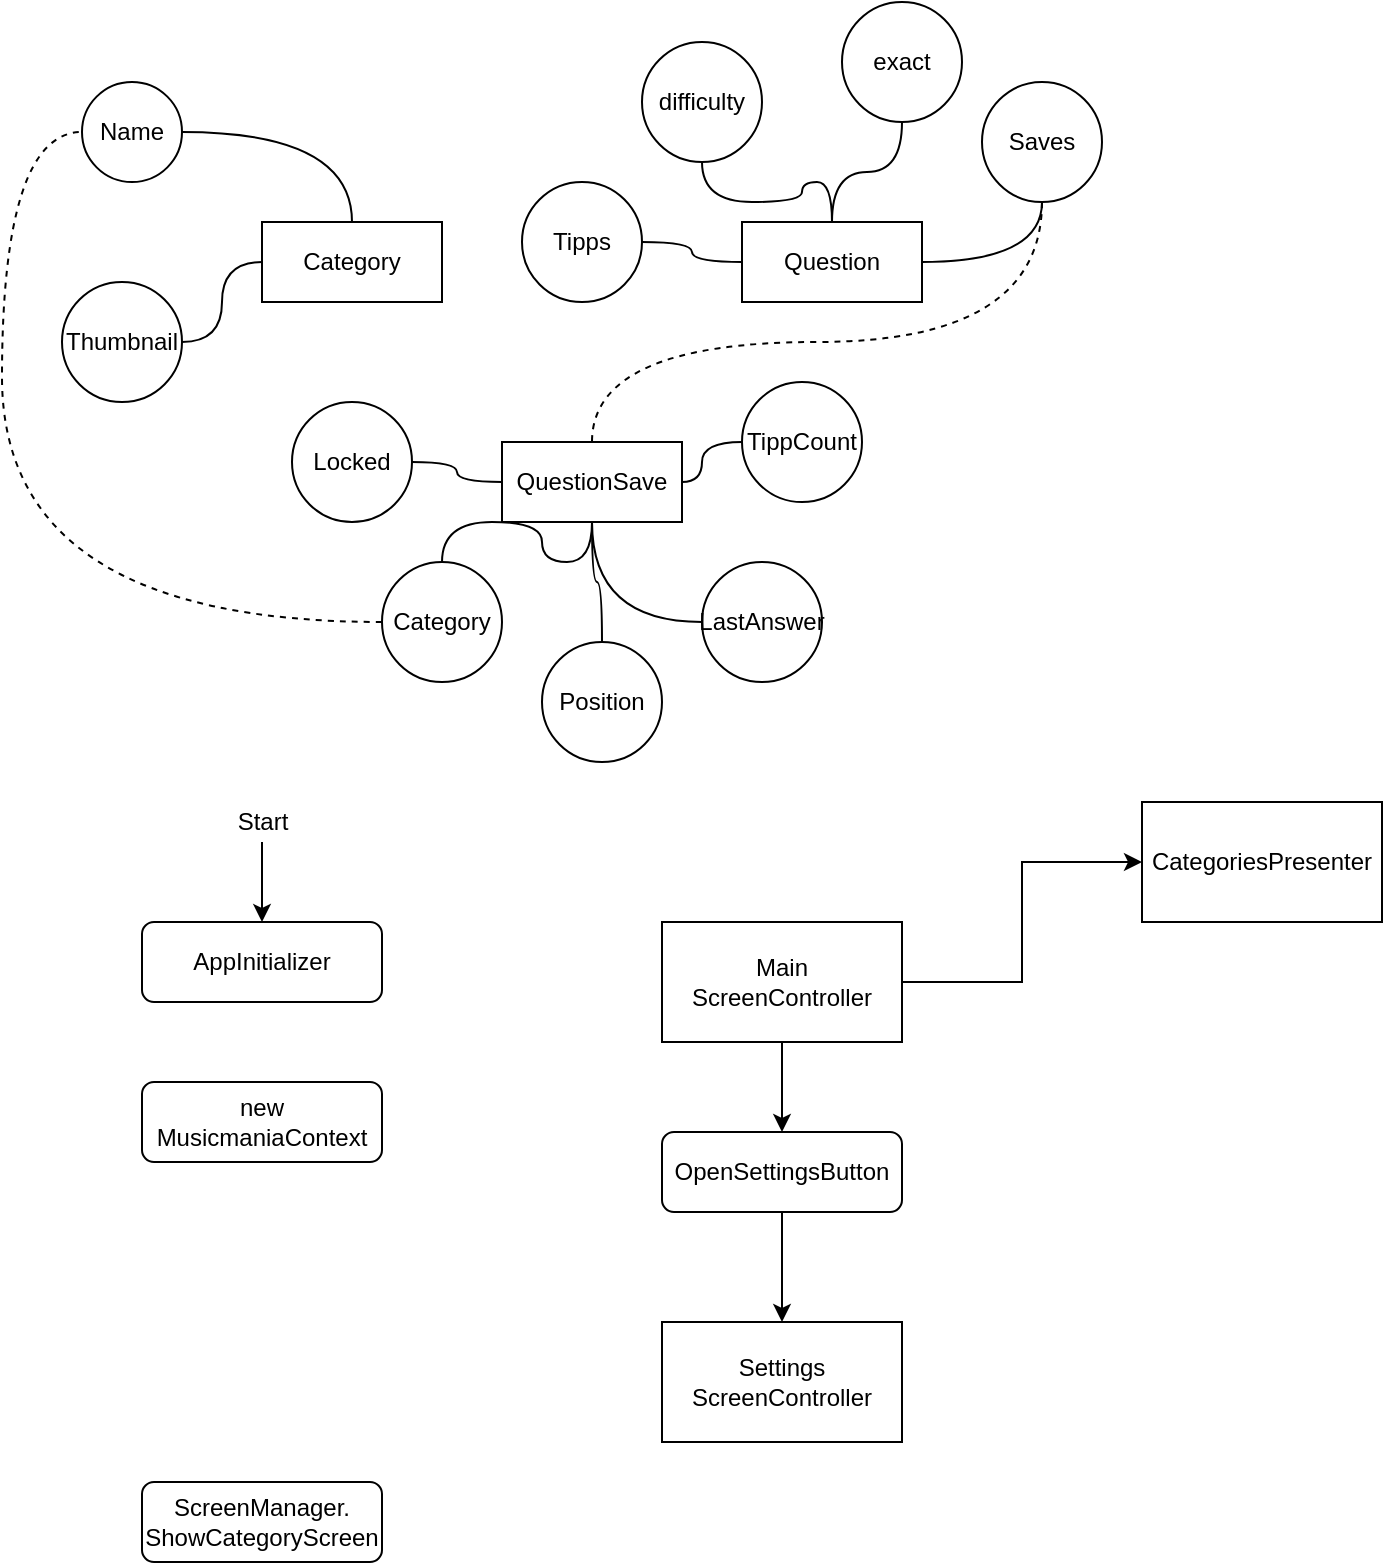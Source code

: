 <mxfile version="13.9.9" type="device"><diagram id="RerEjzyVYU0QDFocYveG" name="Seite-1"><mxGraphModel dx="1422" dy="814" grid="1" gridSize="10" guides="1" tooltips="1" connect="1" arrows="1" fold="1" page="1" pageScale="1" pageWidth="827" pageHeight="1169" math="0" shadow="0"><root><mxCell id="0"/><mxCell id="1" parent="0"/><mxCell id="YzXYRYHmLYUV7LsGrm4y-1" value="Category" style="rounded=0;whiteSpace=wrap;html=1;" parent="1" vertex="1"><mxGeometry x="160" y="130" width="90" height="40" as="geometry"/></mxCell><mxCell id="YzXYRYHmLYUV7LsGrm4y-3" style="edgeStyle=orthogonalEdgeStyle;orthogonalLoop=1;jettySize=auto;html=1;curved=1;endArrow=none;endFill=0;" parent="1" source="YzXYRYHmLYUV7LsGrm4y-2" target="YzXYRYHmLYUV7LsGrm4y-1" edge="1"><mxGeometry relative="1" as="geometry"/></mxCell><mxCell id="YzXYRYHmLYUV7LsGrm4y-2" value="Name" style="ellipse;whiteSpace=wrap;html=1;aspect=fixed;" parent="1" vertex="1"><mxGeometry x="70" y="60" width="50" height="50" as="geometry"/></mxCell><mxCell id="YzXYRYHmLYUV7LsGrm4y-5" style="edgeStyle=orthogonalEdgeStyle;curved=1;orthogonalLoop=1;jettySize=auto;html=1;endArrow=none;endFill=0;" parent="1" source="YzXYRYHmLYUV7LsGrm4y-4" target="YzXYRYHmLYUV7LsGrm4y-1" edge="1"><mxGeometry relative="1" as="geometry"/></mxCell><mxCell id="YzXYRYHmLYUV7LsGrm4y-4" value="Thumbnail" style="ellipse;whiteSpace=wrap;html=1;aspect=fixed;" parent="1" vertex="1"><mxGeometry x="60" y="160" width="60" height="60" as="geometry"/></mxCell><mxCell id="YzXYRYHmLYUV7LsGrm4y-20" style="edgeStyle=orthogonalEdgeStyle;curved=1;orthogonalLoop=1;jettySize=auto;html=1;endArrow=none;endFill=0;" parent="1" source="YzXYRYHmLYUV7LsGrm4y-6" target="YzXYRYHmLYUV7LsGrm4y-19" edge="1"><mxGeometry relative="1" as="geometry"/></mxCell><mxCell id="YzXYRYHmLYUV7LsGrm4y-6" value="Question" style="rounded=0;whiteSpace=wrap;html=1;" parent="1" vertex="1"><mxGeometry x="400" y="130" width="90" height="40" as="geometry"/></mxCell><mxCell id="YzXYRYHmLYUV7LsGrm4y-11" style="edgeStyle=orthogonalEdgeStyle;curved=1;orthogonalLoop=1;jettySize=auto;html=1;endArrow=none;endFill=0;" parent="1" source="YzXYRYHmLYUV7LsGrm4y-8" target="YzXYRYHmLYUV7LsGrm4y-6" edge="1"><mxGeometry relative="1" as="geometry"/></mxCell><mxCell id="YzXYRYHmLYUV7LsGrm4y-8" value="difficulty" style="ellipse;whiteSpace=wrap;html=1;aspect=fixed;" parent="1" vertex="1"><mxGeometry x="350" y="40" width="60" height="60" as="geometry"/></mxCell><mxCell id="YzXYRYHmLYUV7LsGrm4y-10" style="edgeStyle=orthogonalEdgeStyle;curved=1;orthogonalLoop=1;jettySize=auto;html=1;endArrow=none;endFill=0;" parent="1" source="YzXYRYHmLYUV7LsGrm4y-9" target="YzXYRYHmLYUV7LsGrm4y-6" edge="1"><mxGeometry relative="1" as="geometry"/></mxCell><mxCell id="YzXYRYHmLYUV7LsGrm4y-9" value="exact" style="ellipse;whiteSpace=wrap;html=1;aspect=fixed;" parent="1" vertex="1"><mxGeometry x="450" y="20" width="60" height="60" as="geometry"/></mxCell><mxCell id="YzXYRYHmLYUV7LsGrm4y-12" value="QuestionSave" style="rounded=0;whiteSpace=wrap;html=1;" parent="1" vertex="1"><mxGeometry x="280" y="240" width="90" height="40" as="geometry"/></mxCell><mxCell id="YzXYRYHmLYUV7LsGrm4y-32" style="edgeStyle=orthogonalEdgeStyle;curved=1;orthogonalLoop=1;jettySize=auto;html=1;endArrow=none;endFill=0;dashed=1;" parent="1" source="YzXYRYHmLYUV7LsGrm4y-19" target="YzXYRYHmLYUV7LsGrm4y-12" edge="1"><mxGeometry relative="1" as="geometry"><Array as="points"><mxPoint x="550" y="190"/><mxPoint x="325" y="190"/></Array></mxGeometry></mxCell><mxCell id="YzXYRYHmLYUV7LsGrm4y-19" value="Saves" style="ellipse;whiteSpace=wrap;html=1;aspect=fixed;" parent="1" vertex="1"><mxGeometry x="520" y="60" width="60" height="60" as="geometry"/></mxCell><mxCell id="YzXYRYHmLYUV7LsGrm4y-27" style="edgeStyle=orthogonalEdgeStyle;curved=1;orthogonalLoop=1;jettySize=auto;html=1;endArrow=none;endFill=0;" parent="1" source="YzXYRYHmLYUV7LsGrm4y-21" target="YzXYRYHmLYUV7LsGrm4y-12" edge="1"><mxGeometry relative="1" as="geometry"/></mxCell><mxCell id="YzXYRYHmLYUV7LsGrm4y-33" style="edgeStyle=orthogonalEdgeStyle;curved=1;orthogonalLoop=1;jettySize=auto;html=1;dashed=1;endArrow=none;endFill=0;" parent="1" source="YzXYRYHmLYUV7LsGrm4y-21" target="YzXYRYHmLYUV7LsGrm4y-2" edge="1"><mxGeometry relative="1" as="geometry"><Array as="points"><mxPoint x="30" y="330"/><mxPoint x="30" y="85"/></Array></mxGeometry></mxCell><mxCell id="YzXYRYHmLYUV7LsGrm4y-21" value="Category" style="ellipse;whiteSpace=wrap;html=1;aspect=fixed;" parent="1" vertex="1"><mxGeometry x="220" y="300" width="60" height="60" as="geometry"/></mxCell><mxCell id="YzXYRYHmLYUV7LsGrm4y-28" style="edgeStyle=orthogonalEdgeStyle;curved=1;orthogonalLoop=1;jettySize=auto;html=1;endArrow=none;endFill=0;" parent="1" source="YzXYRYHmLYUV7LsGrm4y-22" target="YzXYRYHmLYUV7LsGrm4y-12" edge="1"><mxGeometry relative="1" as="geometry"/></mxCell><mxCell id="YzXYRYHmLYUV7LsGrm4y-22" value="Position" style="ellipse;whiteSpace=wrap;html=1;aspect=fixed;" parent="1" vertex="1"><mxGeometry x="300" y="340" width="60" height="60" as="geometry"/></mxCell><mxCell id="YzXYRYHmLYUV7LsGrm4y-29" style="edgeStyle=orthogonalEdgeStyle;curved=1;orthogonalLoop=1;jettySize=auto;html=1;endArrow=none;endFill=0;" parent="1" source="YzXYRYHmLYUV7LsGrm4y-23" target="YzXYRYHmLYUV7LsGrm4y-12" edge="1"><mxGeometry relative="1" as="geometry"/></mxCell><mxCell id="YzXYRYHmLYUV7LsGrm4y-23" value="LastAnswer" style="ellipse;whiteSpace=wrap;html=1;aspect=fixed;" parent="1" vertex="1"><mxGeometry x="380" y="300" width="60" height="60" as="geometry"/></mxCell><mxCell id="YzXYRYHmLYUV7LsGrm4y-30" style="edgeStyle=orthogonalEdgeStyle;curved=1;orthogonalLoop=1;jettySize=auto;html=1;endArrow=none;endFill=0;" parent="1" source="YzXYRYHmLYUV7LsGrm4y-24" target="YzXYRYHmLYUV7LsGrm4y-12" edge="1"><mxGeometry relative="1" as="geometry"/></mxCell><mxCell id="YzXYRYHmLYUV7LsGrm4y-24" value="TippCount" style="ellipse;whiteSpace=wrap;html=1;aspect=fixed;" parent="1" vertex="1"><mxGeometry x="400" y="210" width="60" height="60" as="geometry"/></mxCell><mxCell id="YzXYRYHmLYUV7LsGrm4y-26" style="edgeStyle=orthogonalEdgeStyle;curved=1;orthogonalLoop=1;jettySize=auto;html=1;endArrow=none;endFill=0;" parent="1" source="YzXYRYHmLYUV7LsGrm4y-25" target="YzXYRYHmLYUV7LsGrm4y-12" edge="1"><mxGeometry relative="1" as="geometry"/></mxCell><mxCell id="YzXYRYHmLYUV7LsGrm4y-25" value="Locked" style="ellipse;whiteSpace=wrap;html=1;aspect=fixed;" parent="1" vertex="1"><mxGeometry x="175" y="220" width="60" height="60" as="geometry"/></mxCell><mxCell id="YzXYRYHmLYUV7LsGrm4y-35" style="edgeStyle=orthogonalEdgeStyle;curved=1;orthogonalLoop=1;jettySize=auto;html=1;endArrow=none;endFill=0;" parent="1" source="YzXYRYHmLYUV7LsGrm4y-34" target="YzXYRYHmLYUV7LsGrm4y-6" edge="1"><mxGeometry relative="1" as="geometry"/></mxCell><mxCell id="YzXYRYHmLYUV7LsGrm4y-34" value="Tipps" style="ellipse;whiteSpace=wrap;html=1;aspect=fixed;" parent="1" vertex="1"><mxGeometry x="290" y="110" width="60" height="60" as="geometry"/></mxCell><mxCell id="lfmyBtA_tydaIgEQ5m8e-2" style="edgeStyle=orthogonalEdgeStyle;rounded=0;orthogonalLoop=1;jettySize=auto;html=1;" parent="1" source="8hLHRsWg4LsYpjopKW1h-1" target="lfmyBtA_tydaIgEQ5m8e-1" edge="1"><mxGeometry relative="1" as="geometry"/></mxCell><mxCell id="8hLHRsWg4LsYpjopKW1h-1" value="Start" style="text;html=1;align=center;verticalAlign=middle;resizable=0;points=[];autosize=1;" parent="1" vertex="1"><mxGeometry x="140" y="420" width="40" height="20" as="geometry"/></mxCell><mxCell id="lfmyBtA_tydaIgEQ5m8e-1" value="AppInitializer" style="rounded=1;whiteSpace=wrap;html=1;" parent="1" vertex="1"><mxGeometry x="100" y="480" width="120" height="40" as="geometry"/></mxCell><mxCell id="lfmyBtA_tydaIgEQ5m8e-3" value="new MusicmaniaContext" style="rounded=1;whiteSpace=wrap;html=1;" parent="1" vertex="1"><mxGeometry x="100" y="560" width="120" height="40" as="geometry"/></mxCell><mxCell id="lfmyBtA_tydaIgEQ5m8e-4" value="ScreenManager.&lt;br&gt;ShowCategoryScreen" style="rounded=1;whiteSpace=wrap;html=1;" parent="1" vertex="1"><mxGeometry x="100" y="760" width="120" height="40" as="geometry"/></mxCell><mxCell id="ldD2X6O0FnN3S2452CNw-5" style="edgeStyle=orthogonalEdgeStyle;rounded=0;orthogonalLoop=1;jettySize=auto;html=1;" edge="1" parent="1" source="ldD2X6O0FnN3S2452CNw-1" target="ldD2X6O0FnN3S2452CNw-4"><mxGeometry relative="1" as="geometry"/></mxCell><mxCell id="ldD2X6O0FnN3S2452CNw-7" style="edgeStyle=orthogonalEdgeStyle;rounded=0;orthogonalLoop=1;jettySize=auto;html=1;" edge="1" parent="1" source="ldD2X6O0FnN3S2452CNw-1" target="ldD2X6O0FnN3S2452CNw-2"><mxGeometry relative="1" as="geometry"/></mxCell><mxCell id="ldD2X6O0FnN3S2452CNw-1" value="Main&lt;br&gt;ScreenController" style="whiteSpace=wrap;html=1;" vertex="1" parent="1"><mxGeometry x="360" y="480" width="120" height="60" as="geometry"/></mxCell><mxCell id="ldD2X6O0FnN3S2452CNw-2" value="CategoriesPresenter" style="whiteSpace=wrap;html=1;" vertex="1" parent="1"><mxGeometry x="600" y="420" width="120" height="60" as="geometry"/></mxCell><mxCell id="ldD2X6O0FnN3S2452CNw-3" value="Settings&lt;br&gt;ScreenController" style="whiteSpace=wrap;html=1;" vertex="1" parent="1"><mxGeometry x="360" y="680" width="120" height="60" as="geometry"/></mxCell><mxCell id="ldD2X6O0FnN3S2452CNw-6" style="edgeStyle=orthogonalEdgeStyle;rounded=0;orthogonalLoop=1;jettySize=auto;html=1;" edge="1" parent="1" source="ldD2X6O0FnN3S2452CNw-4" target="ldD2X6O0FnN3S2452CNw-3"><mxGeometry relative="1" as="geometry"/></mxCell><mxCell id="ldD2X6O0FnN3S2452CNw-4" value="OpenSettingsButton" style="rounded=1;whiteSpace=wrap;html=1;" vertex="1" parent="1"><mxGeometry x="360" y="585" width="120" height="40" as="geometry"/></mxCell></root></mxGraphModel></diagram></mxfile>